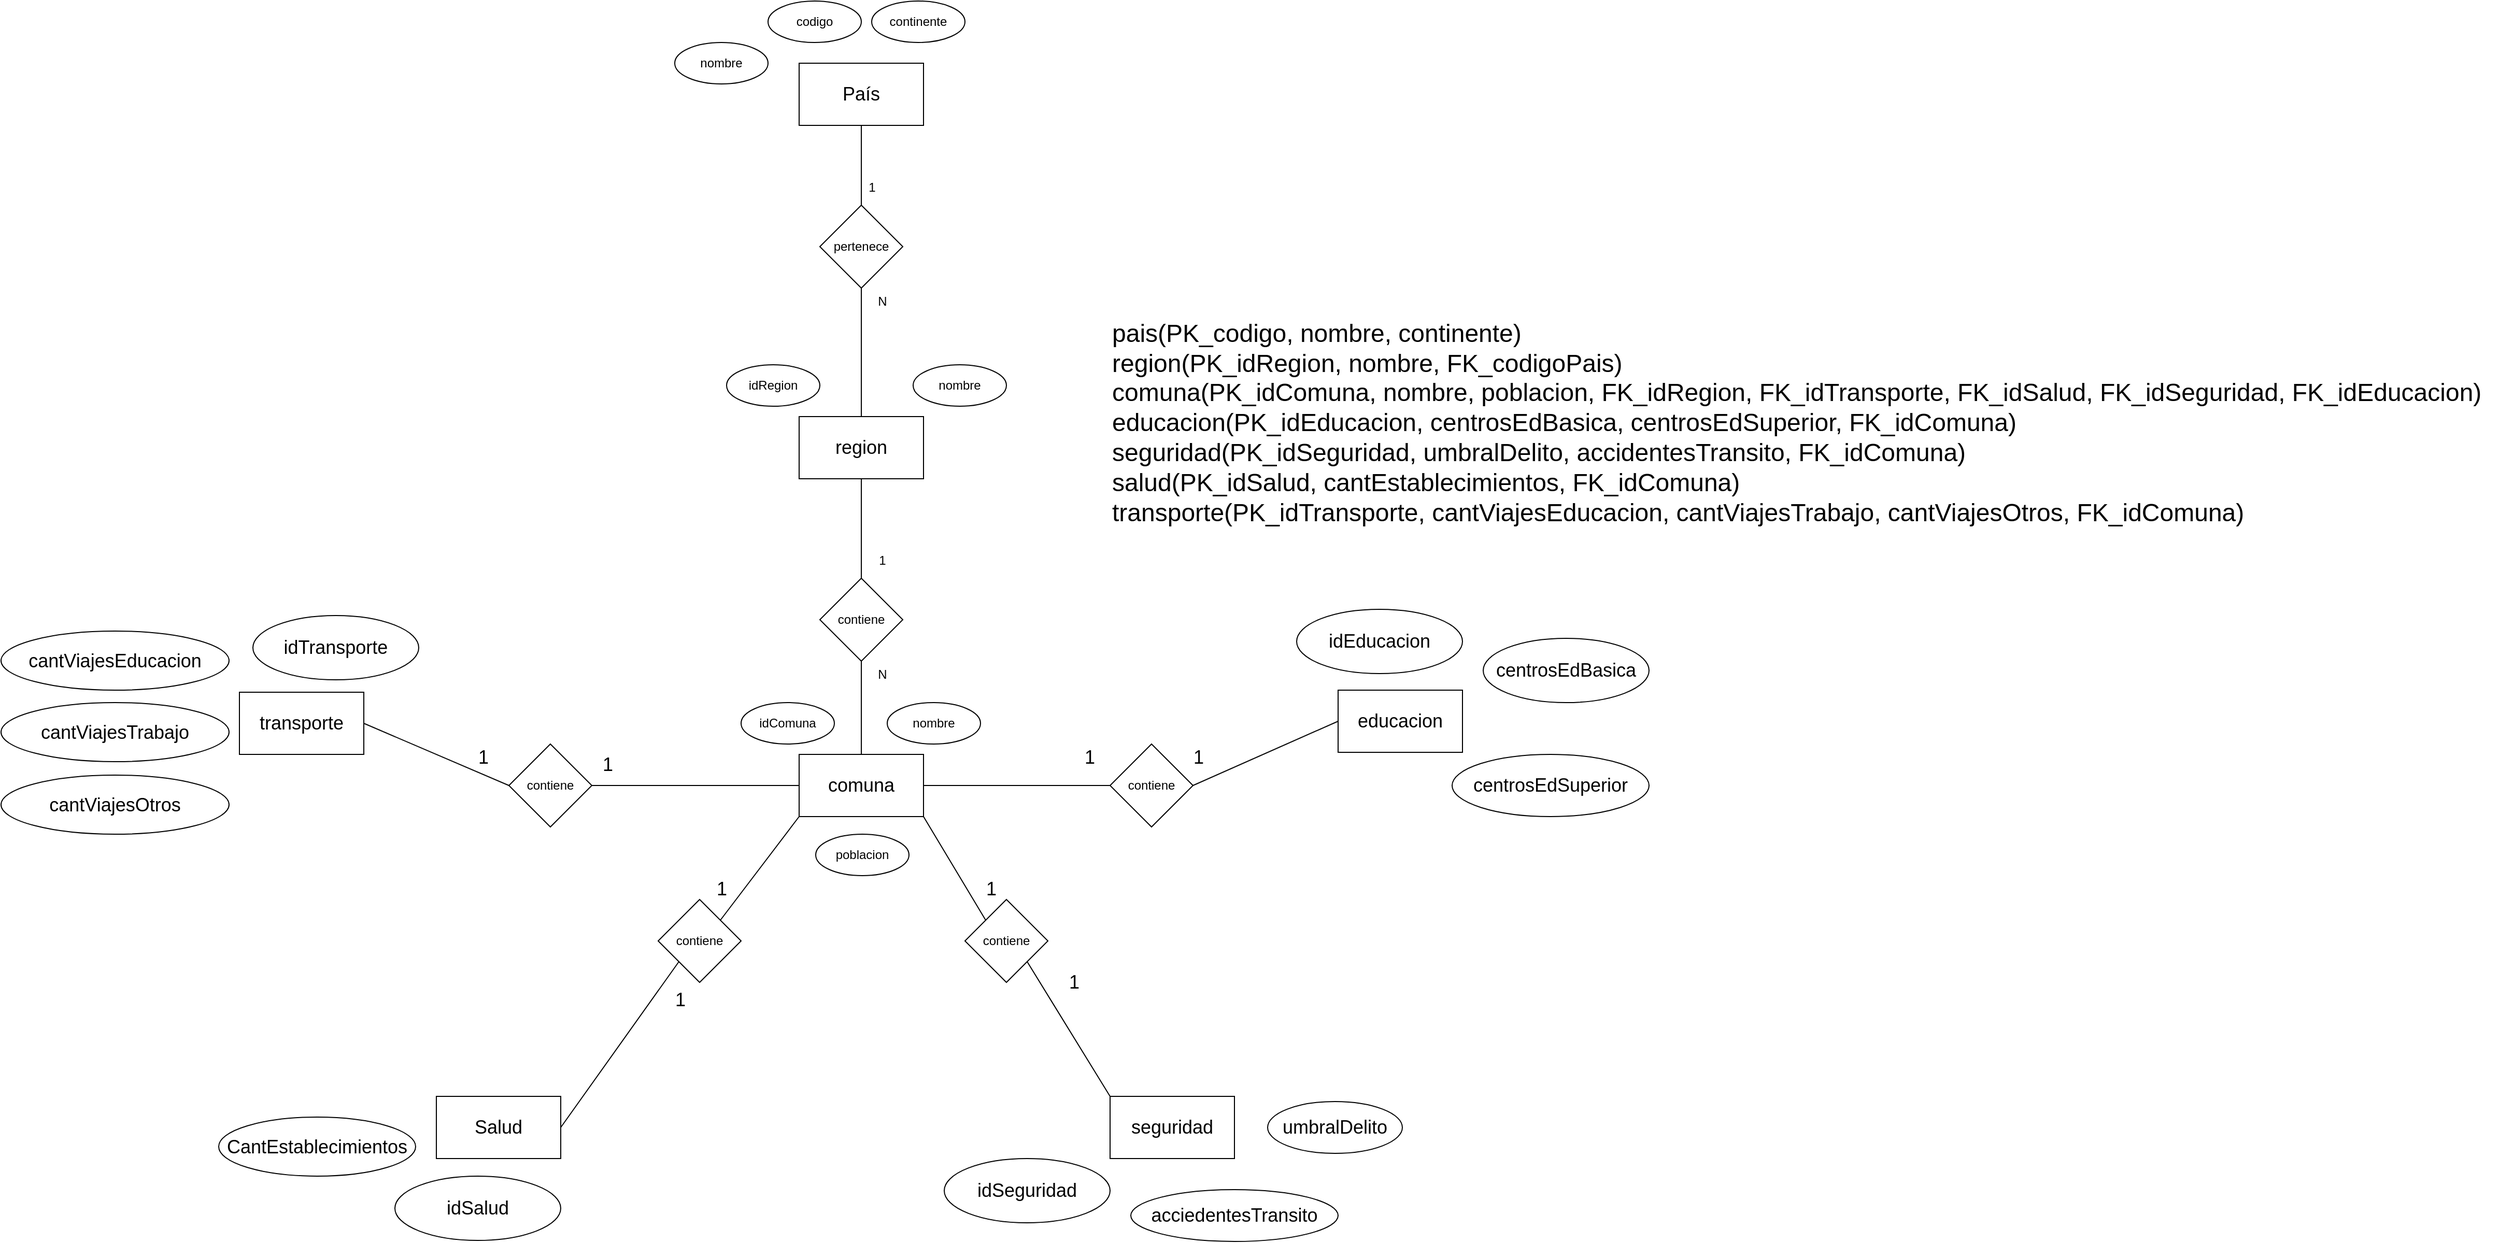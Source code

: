 <mxfile version="21.3.8" type="github">
  <diagram name="Página-1" id="iDYZdwGdaC_di6ByPW9u">
    <mxGraphModel dx="2118" dy="1855" grid="1" gridSize="10" guides="1" tooltips="1" connect="1" arrows="1" fold="1" page="1" pageScale="1" pageWidth="827" pageHeight="1169" math="0" shadow="0">
      <root>
        <mxCell id="0" />
        <mxCell id="1" parent="0" />
        <mxCell id="mHae93nvf5jGLBsYEnFw-1" value="&lt;font style=&quot;font-size: 18px;&quot;&gt;País&lt;/font&gt;" style="rounded=0;whiteSpace=wrap;html=1;" parent="1" vertex="1">
          <mxGeometry x="380" y="-37" width="120" height="60" as="geometry" />
        </mxCell>
        <mxCell id="mHae93nvf5jGLBsYEnFw-3" value="&lt;font style=&quot;font-size: 18px;&quot;&gt;region&lt;/font&gt;" style="rounded=0;whiteSpace=wrap;html=1;" parent="1" vertex="1">
          <mxGeometry x="380" y="304" width="120" height="60" as="geometry" />
        </mxCell>
        <mxCell id="mHae93nvf5jGLBsYEnFw-4" value="&lt;font style=&quot;font-size: 18px;&quot;&gt;comuna&lt;/font&gt;" style="rounded=0;whiteSpace=wrap;html=1;" parent="1" vertex="1">
          <mxGeometry x="380" y="630" width="120" height="60" as="geometry" />
        </mxCell>
        <mxCell id="mHae93nvf5jGLBsYEnFw-5" value="nombre" style="ellipse;whiteSpace=wrap;html=1;" parent="1" vertex="1">
          <mxGeometry x="260" y="-57" width="90" height="40" as="geometry" />
        </mxCell>
        <mxCell id="mHae93nvf5jGLBsYEnFw-6" value="codigo" style="ellipse;whiteSpace=wrap;html=1;" parent="1" vertex="1">
          <mxGeometry x="350" y="-97" width="90" height="40" as="geometry" />
        </mxCell>
        <mxCell id="mHae93nvf5jGLBsYEnFw-7" value="continente" style="ellipse;whiteSpace=wrap;html=1;" parent="1" vertex="1">
          <mxGeometry x="450" y="-97" width="90" height="40" as="geometry" />
        </mxCell>
        <mxCell id="mHae93nvf5jGLBsYEnFw-9" value="nombre" style="ellipse;whiteSpace=wrap;html=1;" parent="1" vertex="1">
          <mxGeometry x="490" y="254" width="90" height="40" as="geometry" />
        </mxCell>
        <mxCell id="mHae93nvf5jGLBsYEnFw-10" value="idRegion" style="ellipse;whiteSpace=wrap;html=1;" parent="1" vertex="1">
          <mxGeometry x="310" y="254" width="90" height="40" as="geometry" />
        </mxCell>
        <mxCell id="mHae93nvf5jGLBsYEnFw-11" value="nombre" style="ellipse;whiteSpace=wrap;html=1;" parent="1" vertex="1">
          <mxGeometry x="465" y="580" width="90" height="40" as="geometry" />
        </mxCell>
        <mxCell id="mHae93nvf5jGLBsYEnFw-12" value="idComuna" style="ellipse;whiteSpace=wrap;html=1;" parent="1" vertex="1">
          <mxGeometry x="324" y="580" width="90" height="40" as="geometry" />
        </mxCell>
        <mxCell id="mHae93nvf5jGLBsYEnFw-13" value="contiene" style="rhombus;whiteSpace=wrap;html=1;" parent="1" vertex="1">
          <mxGeometry x="400" y="460" width="80" height="80" as="geometry" />
        </mxCell>
        <mxCell id="mHae93nvf5jGLBsYEnFw-14" value="pertenece" style="rhombus;whiteSpace=wrap;html=1;" parent="1" vertex="1">
          <mxGeometry x="400" y="100" width="80" height="80" as="geometry" />
        </mxCell>
        <mxCell id="mHae93nvf5jGLBsYEnFw-15" value="" style="endArrow=none;html=1;rounded=0;entryX=0.5;entryY=1;entryDx=0;entryDy=0;exitX=0.5;exitY=0;exitDx=0;exitDy=0;" parent="1" source="mHae93nvf5jGLBsYEnFw-14" target="mHae93nvf5jGLBsYEnFw-1" edge="1">
          <mxGeometry width="50" height="50" relative="1" as="geometry">
            <mxPoint x="370" y="330" as="sourcePoint" />
            <mxPoint x="420" y="280" as="targetPoint" />
          </mxGeometry>
        </mxCell>
        <mxCell id="mHae93nvf5jGLBsYEnFw-16" value="" style="endArrow=none;html=1;rounded=0;entryX=0.5;entryY=1;entryDx=0;entryDy=0;exitX=0.5;exitY=0;exitDx=0;exitDy=0;" parent="1" source="mHae93nvf5jGLBsYEnFw-3" target="mHae93nvf5jGLBsYEnFw-14" edge="1">
          <mxGeometry width="50" height="50" relative="1" as="geometry">
            <mxPoint x="370" y="330" as="sourcePoint" />
            <mxPoint x="420" y="280" as="targetPoint" />
          </mxGeometry>
        </mxCell>
        <mxCell id="mHae93nvf5jGLBsYEnFw-17" value="" style="endArrow=none;html=1;rounded=0;entryX=0.5;entryY=1;entryDx=0;entryDy=0;exitX=0.5;exitY=0;exitDx=0;exitDy=0;" parent="1" source="mHae93nvf5jGLBsYEnFw-4" target="mHae93nvf5jGLBsYEnFw-13" edge="1">
          <mxGeometry width="50" height="50" relative="1" as="geometry">
            <mxPoint x="370" y="540" as="sourcePoint" />
            <mxPoint x="420" y="490" as="targetPoint" />
          </mxGeometry>
        </mxCell>
        <mxCell id="mHae93nvf5jGLBsYEnFw-18" value="" style="endArrow=none;html=1;rounded=0;entryX=0.5;entryY=1;entryDx=0;entryDy=0;exitX=0.5;exitY=0;exitDx=0;exitDy=0;" parent="1" source="mHae93nvf5jGLBsYEnFw-13" target="mHae93nvf5jGLBsYEnFw-3" edge="1">
          <mxGeometry width="50" height="50" relative="1" as="geometry">
            <mxPoint x="370" y="540" as="sourcePoint" />
            <mxPoint x="420" y="490" as="targetPoint" />
          </mxGeometry>
        </mxCell>
        <mxCell id="mHae93nvf5jGLBsYEnFw-19" value="1" style="text;html=1;align=center;verticalAlign=middle;resizable=0;points=[];autosize=1;strokeColor=none;fillColor=none;" parent="1" vertex="1">
          <mxGeometry x="435" y="68" width="30" height="30" as="geometry" />
        </mxCell>
        <mxCell id="mHae93nvf5jGLBsYEnFw-20" value="N" style="text;html=1;align=center;verticalAlign=middle;resizable=0;points=[];autosize=1;strokeColor=none;fillColor=none;" parent="1" vertex="1">
          <mxGeometry x="445" y="178" width="30" height="30" as="geometry" />
        </mxCell>
        <mxCell id="mHae93nvf5jGLBsYEnFw-21" value="1" style="text;html=1;align=center;verticalAlign=middle;resizable=0;points=[];autosize=1;strokeColor=none;fillColor=none;" parent="1" vertex="1">
          <mxGeometry x="445" y="428" width="30" height="30" as="geometry" />
        </mxCell>
        <mxCell id="mHae93nvf5jGLBsYEnFw-22" value="N" style="text;html=1;align=center;verticalAlign=middle;resizable=0;points=[];autosize=1;strokeColor=none;fillColor=none;" parent="1" vertex="1">
          <mxGeometry x="445" y="538" width="30" height="30" as="geometry" />
        </mxCell>
        <mxCell id="mHae93nvf5jGLBsYEnFw-23" value="poblacion" style="ellipse;whiteSpace=wrap;html=1;" parent="1" vertex="1">
          <mxGeometry x="396" y="707" width="90" height="40" as="geometry" />
        </mxCell>
        <mxCell id="mHae93nvf5jGLBsYEnFw-26" value="&lt;span style=&quot;font-size: 18px;&quot;&gt;educacion&lt;/span&gt;" style="rounded=0;whiteSpace=wrap;html=1;" parent="1" vertex="1">
          <mxGeometry x="900" y="568" width="120" height="60" as="geometry" />
        </mxCell>
        <mxCell id="mHae93nvf5jGLBsYEnFw-27" value="&lt;font style=&quot;font-size: 18px;&quot;&gt;seguridad&lt;/font&gt;" style="rounded=0;whiteSpace=wrap;html=1;" parent="1" vertex="1">
          <mxGeometry x="680" y="960" width="120" height="60" as="geometry" />
        </mxCell>
        <mxCell id="mHae93nvf5jGLBsYEnFw-28" value="&lt;span style=&quot;font-size: 18px;&quot;&gt;Salud&lt;/span&gt;" style="rounded=0;whiteSpace=wrap;html=1;" parent="1" vertex="1">
          <mxGeometry x="30" y="960" width="120" height="60" as="geometry" />
        </mxCell>
        <mxCell id="mHae93nvf5jGLBsYEnFw-29" value="&lt;font style=&quot;font-size: 18px;&quot;&gt;transporte&lt;/font&gt;" style="rounded=0;whiteSpace=wrap;html=1;" parent="1" vertex="1">
          <mxGeometry x="-160" y="570" width="120" height="60" as="geometry" />
        </mxCell>
        <mxCell id="CeG8eldJHduytHwsFHsx-2" value="contiene" style="rhombus;whiteSpace=wrap;html=1;" parent="1" vertex="1">
          <mxGeometry x="100" y="620" width="80" height="80" as="geometry" />
        </mxCell>
        <mxCell id="CeG8eldJHduytHwsFHsx-3" value="contiene" style="rhombus;whiteSpace=wrap;html=1;" parent="1" vertex="1">
          <mxGeometry x="680" y="620" width="80" height="80" as="geometry" />
        </mxCell>
        <mxCell id="CeG8eldJHduytHwsFHsx-4" value="contiene" style="rhombus;whiteSpace=wrap;html=1;" parent="1" vertex="1">
          <mxGeometry x="244" y="770" width="80" height="80" as="geometry" />
        </mxCell>
        <mxCell id="CeG8eldJHduytHwsFHsx-5" value="contiene" style="rhombus;whiteSpace=wrap;html=1;" parent="1" vertex="1">
          <mxGeometry x="540" y="770" width="80" height="80" as="geometry" />
        </mxCell>
        <mxCell id="CeG8eldJHduytHwsFHsx-12" value="&lt;span style=&quot;font-size: 18px;&quot;&gt;acciedentesTransito&lt;/span&gt;" style="ellipse;whiteSpace=wrap;html=1;" parent="1" vertex="1">
          <mxGeometry x="700" y="1050" width="200" height="50" as="geometry" />
        </mxCell>
        <mxCell id="CeG8eldJHduytHwsFHsx-13" value="&lt;span style=&quot;font-size: 18px;&quot;&gt;umbralDelito&lt;/span&gt;" style="ellipse;whiteSpace=wrap;html=1;" parent="1" vertex="1">
          <mxGeometry x="832" y="965" width="130" height="50" as="geometry" />
        </mxCell>
        <mxCell id="CeG8eldJHduytHwsFHsx-16" value="&lt;span style=&quot;font-size: 18px;&quot;&gt;cantViajesEducacion&lt;/span&gt;" style="ellipse;whiteSpace=wrap;html=1;" parent="1" vertex="1">
          <mxGeometry x="-390" y="511" width="220" height="57" as="geometry" />
        </mxCell>
        <mxCell id="CeG8eldJHduytHwsFHsx-18" value="&lt;span style=&quot;font-size: 18px;&quot;&gt;CantEstablecimientos&lt;/span&gt;" style="ellipse;whiteSpace=wrap;html=1;" parent="1" vertex="1">
          <mxGeometry x="-180" y="980" width="190" height="57" as="geometry" />
        </mxCell>
        <mxCell id="CeG8eldJHduytHwsFHsx-20" value="&lt;span style=&quot;font-size: 18px;&quot;&gt;centrosEdBasica&lt;/span&gt;" style="ellipse;whiteSpace=wrap;html=1;" parent="1" vertex="1">
          <mxGeometry x="1040" y="518" width="160" height="62" as="geometry" />
        </mxCell>
        <mxCell id="CeG8eldJHduytHwsFHsx-21" value="&lt;span style=&quot;font-size: 18px;&quot;&gt;centrosEdSuperior&lt;/span&gt;" style="ellipse;whiteSpace=wrap;html=1;" parent="1" vertex="1">
          <mxGeometry x="1010" y="630" width="190" height="60" as="geometry" />
        </mxCell>
        <mxCell id="xy5V9tSXiaHrxS7yJpzJ-4" value="&lt;span style=&quot;font-size: 24px;&quot;&gt;pais(PK_codigo, nombre, continente)&lt;br&gt;region(PK_idRegion, nombre, FK_codigoPais)&lt;br&gt;comuna(PK_idComuna, nombre, poblacion, FK_idRegion, FK_idTransporte, FK_idSalud, FK_idSeguridad, FK_idEducacion)&lt;br&gt;educacion(PK_idEducacion, centrosEdBasica, centrosEdSuperior, FK_idComuna)&lt;br&gt;seguridad(PK_idSeguridad, umbralDelito, accidentesTransito, FK_idComuna)&lt;br&gt;salud(PK_idSalud, cantEstablecimientos, FK_idComuna)&lt;br&gt;transporte(PK_idTransporte, cantViajesEducacion, cantViajesTrabajo, cantViajesOtros, FK_idComuna)&lt;br&gt;&lt;/span&gt;" style="text;html=1;align=left;verticalAlign=middle;resizable=0;points=[];autosize=1;strokeColor=none;fillColor=none;" vertex="1" parent="1">
          <mxGeometry x="680" y="200" width="1340" height="220" as="geometry" />
        </mxCell>
        <mxCell id="xy5V9tSXiaHrxS7yJpzJ-5" value="" style="endArrow=none;html=1;rounded=0;exitX=1;exitY=0.5;exitDx=0;exitDy=0;entryX=0;entryY=0.5;entryDx=0;entryDy=0;" edge="1" parent="1" source="mHae93nvf5jGLBsYEnFw-4" target="CeG8eldJHduytHwsFHsx-3">
          <mxGeometry width="50" height="50" relative="1" as="geometry">
            <mxPoint x="560" y="690" as="sourcePoint" />
            <mxPoint x="610" y="640" as="targetPoint" />
          </mxGeometry>
        </mxCell>
        <mxCell id="xy5V9tSXiaHrxS7yJpzJ-6" value="" style="endArrow=none;html=1;rounded=0;exitX=1;exitY=0.5;exitDx=0;exitDy=0;entryX=0;entryY=0.5;entryDx=0;entryDy=0;" edge="1" parent="1" source="CeG8eldJHduytHwsFHsx-3" target="mHae93nvf5jGLBsYEnFw-26">
          <mxGeometry width="50" height="50" relative="1" as="geometry">
            <mxPoint x="560" y="690" as="sourcePoint" />
            <mxPoint x="610" y="640" as="targetPoint" />
          </mxGeometry>
        </mxCell>
        <mxCell id="xy5V9tSXiaHrxS7yJpzJ-9" value="&lt;font style=&quot;font-size: 18px;&quot;&gt;1&lt;/font&gt;" style="text;html=1;align=center;verticalAlign=middle;resizable=0;points=[];autosize=1;strokeColor=none;fillColor=none;" vertex="1" parent="1">
          <mxGeometry x="645" y="613" width="30" height="40" as="geometry" />
        </mxCell>
        <mxCell id="xy5V9tSXiaHrxS7yJpzJ-10" value="&lt;font style=&quot;font-size: 18px;&quot;&gt;1&lt;/font&gt;" style="text;html=1;align=center;verticalAlign=middle;resizable=0;points=[];autosize=1;strokeColor=none;fillColor=none;" vertex="1" parent="1">
          <mxGeometry x="750" y="613" width="30" height="40" as="geometry" />
        </mxCell>
        <mxCell id="xy5V9tSXiaHrxS7yJpzJ-11" value="" style="endArrow=none;html=1;rounded=0;entryX=1;entryY=1;entryDx=0;entryDy=0;exitX=0;exitY=0;exitDx=0;exitDy=0;" edge="1" parent="1" source="CeG8eldJHduytHwsFHsx-5" target="mHae93nvf5jGLBsYEnFw-4">
          <mxGeometry width="50" height="50" relative="1" as="geometry">
            <mxPoint x="560" y="940" as="sourcePoint" />
            <mxPoint x="610" y="890" as="targetPoint" />
          </mxGeometry>
        </mxCell>
        <mxCell id="xy5V9tSXiaHrxS7yJpzJ-12" value="" style="endArrow=none;html=1;rounded=0;entryX=1;entryY=1;entryDx=0;entryDy=0;exitX=0;exitY=0;exitDx=0;exitDy=0;" edge="1" parent="1" source="mHae93nvf5jGLBsYEnFw-27" target="CeG8eldJHduytHwsFHsx-5">
          <mxGeometry width="50" height="50" relative="1" as="geometry">
            <mxPoint x="560" y="940" as="sourcePoint" />
            <mxPoint x="610" y="890" as="targetPoint" />
          </mxGeometry>
        </mxCell>
        <mxCell id="xy5V9tSXiaHrxS7yJpzJ-13" value="&lt;font style=&quot;font-size: 18px;&quot;&gt;1&lt;/font&gt;" style="text;html=1;align=center;verticalAlign=middle;resizable=0;points=[];autosize=1;strokeColor=none;fillColor=none;" vertex="1" parent="1">
          <mxGeometry x="550" y="740" width="30" height="40" as="geometry" />
        </mxCell>
        <mxCell id="xy5V9tSXiaHrxS7yJpzJ-14" value="&lt;font style=&quot;font-size: 18px;&quot;&gt;1&lt;/font&gt;" style="text;html=1;align=center;verticalAlign=middle;resizable=0;points=[];autosize=1;strokeColor=none;fillColor=none;" vertex="1" parent="1">
          <mxGeometry x="630" y="830" width="30" height="40" as="geometry" />
        </mxCell>
        <mxCell id="xy5V9tSXiaHrxS7yJpzJ-15" value="" style="endArrow=none;html=1;rounded=0;entryX=0;entryY=1;entryDx=0;entryDy=0;exitX=1;exitY=0;exitDx=0;exitDy=0;" edge="1" parent="1" source="CeG8eldJHduytHwsFHsx-4" target="mHae93nvf5jGLBsYEnFw-4">
          <mxGeometry width="50" height="50" relative="1" as="geometry">
            <mxPoint x="290" y="850" as="sourcePoint" />
            <mxPoint x="340" y="800" as="targetPoint" />
          </mxGeometry>
        </mxCell>
        <mxCell id="xy5V9tSXiaHrxS7yJpzJ-16" value="" style="endArrow=none;html=1;rounded=0;exitX=1;exitY=0.5;exitDx=0;exitDy=0;entryX=0;entryY=1;entryDx=0;entryDy=0;" edge="1" parent="1" source="mHae93nvf5jGLBsYEnFw-28" target="CeG8eldJHduytHwsFHsx-4">
          <mxGeometry width="50" height="50" relative="1" as="geometry">
            <mxPoint x="290" y="850" as="sourcePoint" />
            <mxPoint x="340" y="800" as="targetPoint" />
          </mxGeometry>
        </mxCell>
        <mxCell id="xy5V9tSXiaHrxS7yJpzJ-17" value="&lt;font style=&quot;font-size: 18px;&quot;&gt;1&lt;/font&gt;" style="text;html=1;align=center;verticalAlign=middle;resizable=0;points=[];autosize=1;strokeColor=none;fillColor=none;" vertex="1" parent="1">
          <mxGeometry x="290" y="740" width="30" height="40" as="geometry" />
        </mxCell>
        <mxCell id="xy5V9tSXiaHrxS7yJpzJ-18" value="&lt;font style=&quot;font-size: 18px;&quot;&gt;1&lt;/font&gt;" style="text;html=1;align=center;verticalAlign=middle;resizable=0;points=[];autosize=1;strokeColor=none;fillColor=none;" vertex="1" parent="1">
          <mxGeometry x="250" y="847" width="30" height="40" as="geometry" />
        </mxCell>
        <mxCell id="xy5V9tSXiaHrxS7yJpzJ-19" value="" style="endArrow=none;html=1;rounded=0;entryX=0;entryY=0.5;entryDx=0;entryDy=0;exitX=1;exitY=0.5;exitDx=0;exitDy=0;" edge="1" parent="1" source="mHae93nvf5jGLBsYEnFw-29" target="CeG8eldJHduytHwsFHsx-2">
          <mxGeometry width="50" height="50" relative="1" as="geometry">
            <mxPoint x="170" y="770" as="sourcePoint" />
            <mxPoint x="220" y="720" as="targetPoint" />
          </mxGeometry>
        </mxCell>
        <mxCell id="xy5V9tSXiaHrxS7yJpzJ-20" value="" style="endArrow=none;html=1;rounded=0;entryX=0;entryY=0.5;entryDx=0;entryDy=0;exitX=1;exitY=0.5;exitDx=0;exitDy=0;" edge="1" parent="1" source="CeG8eldJHduytHwsFHsx-2" target="mHae93nvf5jGLBsYEnFw-4">
          <mxGeometry width="50" height="50" relative="1" as="geometry">
            <mxPoint x="170" y="770" as="sourcePoint" />
            <mxPoint x="220" y="720" as="targetPoint" />
          </mxGeometry>
        </mxCell>
        <mxCell id="xy5V9tSXiaHrxS7yJpzJ-21" value="&lt;font style=&quot;font-size: 18px;&quot;&gt;1&lt;/font&gt;" style="text;html=1;align=center;verticalAlign=middle;resizable=0;points=[];autosize=1;strokeColor=none;fillColor=none;" vertex="1" parent="1">
          <mxGeometry x="180" y="620" width="30" height="40" as="geometry" />
        </mxCell>
        <mxCell id="xy5V9tSXiaHrxS7yJpzJ-22" value="&lt;font style=&quot;font-size: 18px;&quot;&gt;1&lt;/font&gt;" style="text;html=1;align=center;verticalAlign=middle;resizable=0;points=[];autosize=1;strokeColor=none;fillColor=none;" vertex="1" parent="1">
          <mxGeometry x="60" y="613" width="30" height="40" as="geometry" />
        </mxCell>
        <mxCell id="xy5V9tSXiaHrxS7yJpzJ-28" value="&lt;span style=&quot;font-size: 18px;&quot;&gt;cantViajesTrabajo&lt;/span&gt;" style="ellipse;whiteSpace=wrap;html=1;" vertex="1" parent="1">
          <mxGeometry x="-390" y="580" width="220" height="57" as="geometry" />
        </mxCell>
        <mxCell id="xy5V9tSXiaHrxS7yJpzJ-29" value="&lt;span style=&quot;font-size: 18px;&quot;&gt;cantViajesOtros&lt;/span&gt;" style="ellipse;whiteSpace=wrap;html=1;" vertex="1" parent="1">
          <mxGeometry x="-390" y="650" width="220" height="57" as="geometry" />
        </mxCell>
        <mxCell id="xy5V9tSXiaHrxS7yJpzJ-30" value="&lt;span style=&quot;font-size: 18px;&quot;&gt;idTransporte&lt;/span&gt;" style="ellipse;whiteSpace=wrap;html=1;" vertex="1" parent="1">
          <mxGeometry x="-147" y="496" width="160" height="62" as="geometry" />
        </mxCell>
        <mxCell id="xy5V9tSXiaHrxS7yJpzJ-31" value="&lt;span style=&quot;font-size: 18px;&quot;&gt;idSalud&lt;/span&gt;" style="ellipse;whiteSpace=wrap;html=1;" vertex="1" parent="1">
          <mxGeometry x="-10" y="1037" width="160" height="62" as="geometry" />
        </mxCell>
        <mxCell id="xy5V9tSXiaHrxS7yJpzJ-32" value="&lt;span style=&quot;font-size: 18px;&quot;&gt;idSeguridad&lt;/span&gt;" style="ellipse;whiteSpace=wrap;html=1;" vertex="1" parent="1">
          <mxGeometry x="520" y="1020" width="160" height="62" as="geometry" />
        </mxCell>
        <mxCell id="xy5V9tSXiaHrxS7yJpzJ-33" value="&lt;span style=&quot;font-size: 18px;&quot;&gt;idEducacion&lt;/span&gt;" style="ellipse;whiteSpace=wrap;html=1;" vertex="1" parent="1">
          <mxGeometry x="860" y="490" width="160" height="62" as="geometry" />
        </mxCell>
      </root>
    </mxGraphModel>
  </diagram>
</mxfile>
